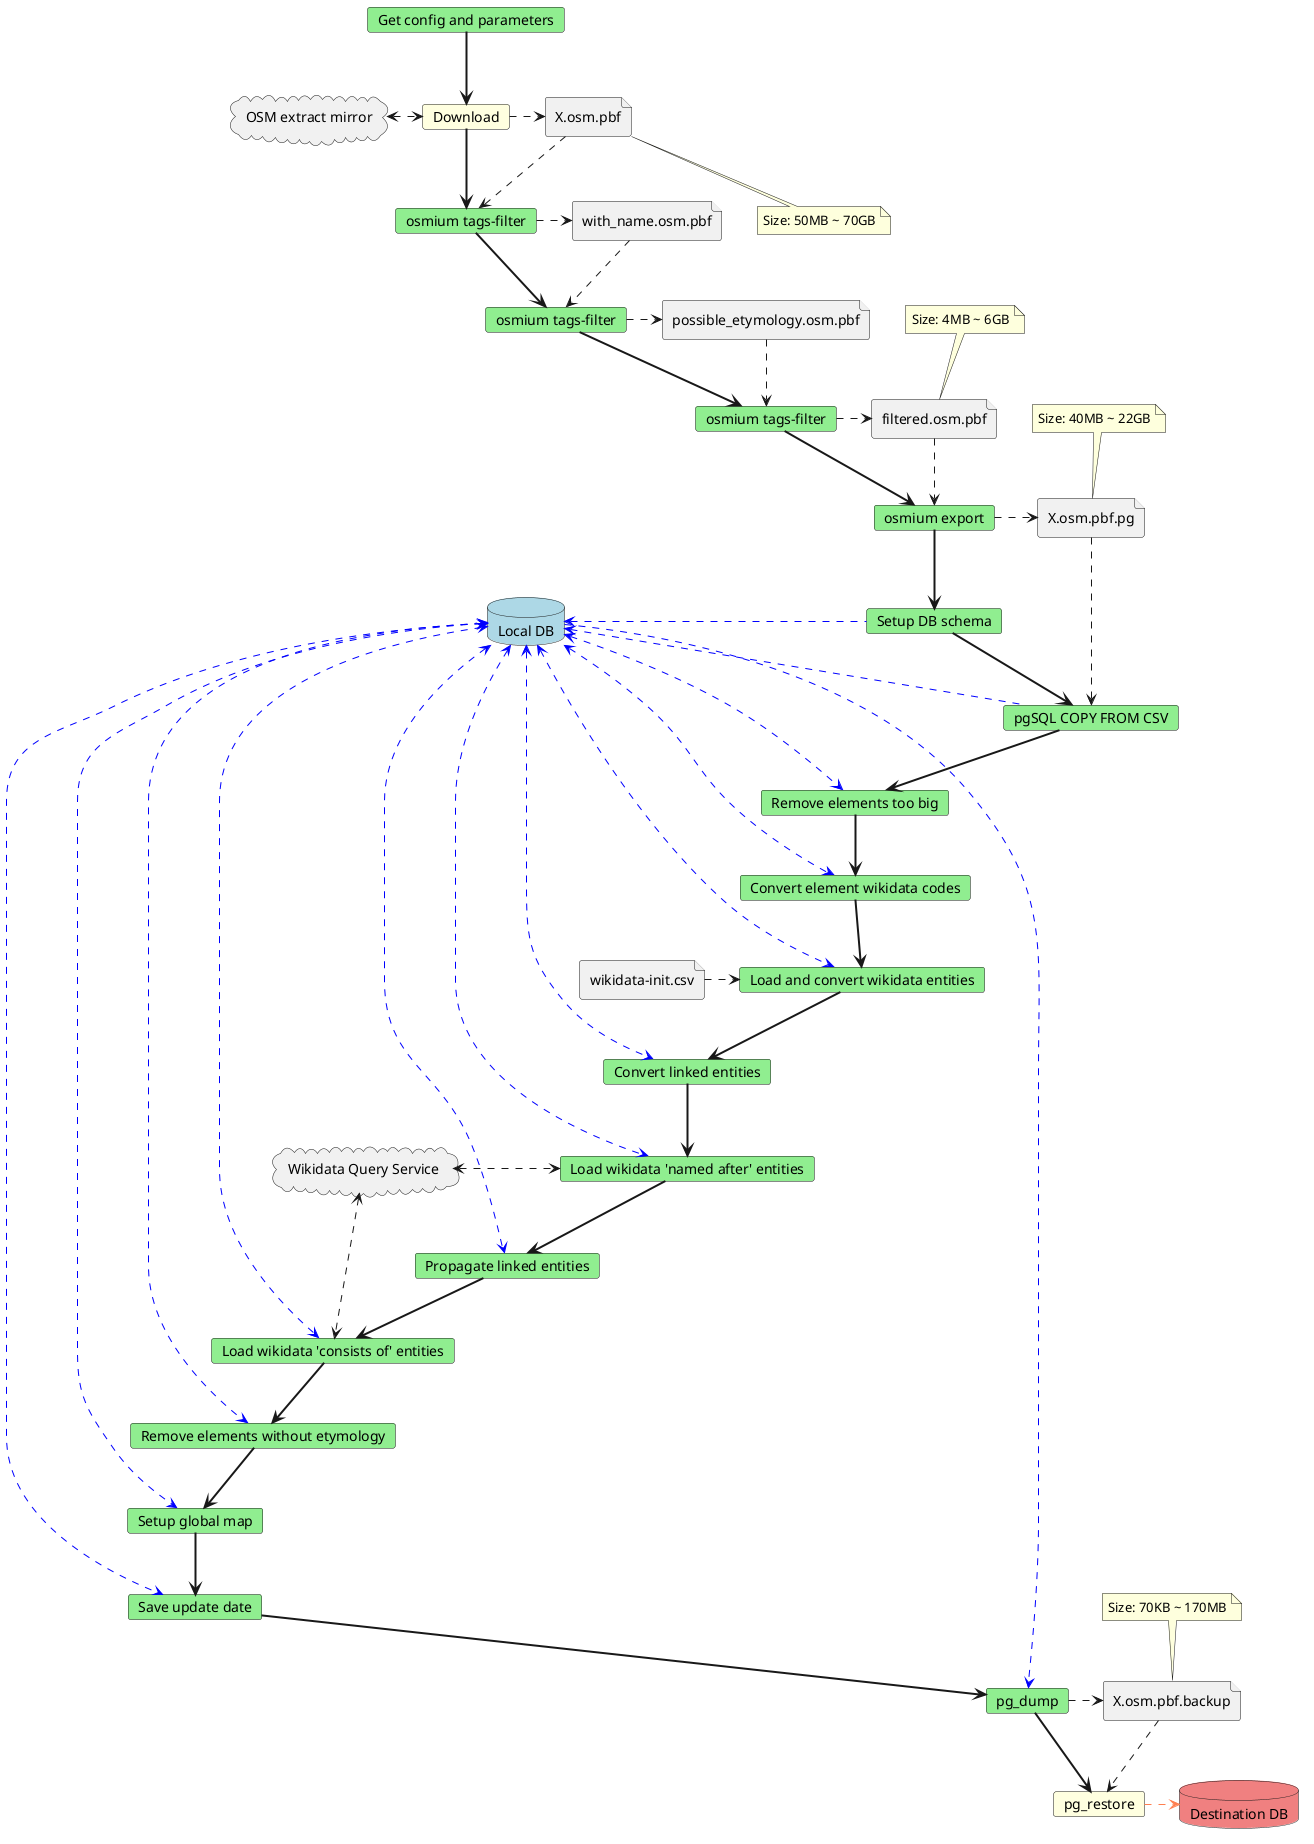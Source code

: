 @startuml db-init

card "Get config and parameters" as param #LightGreen
cloud "OSM extract mirror" as mirror
file X.osm.pbf
card Download #LightYellow
mirror <.> Download
param -[bold]-> Download
Download .> X.osm.pbf

note as xsize
  Size: 50MB ~ 70GB
end note
X.osm.pbf .. xsize

card "osmium tags-filter" as filter1 #LightGreen
file with_name.osm.pbf as file1
X.osm.pbf .> filter1
Download -[bold]-> filter1
filter1 .> file1

card "osmium tags-filter" as filter2 #LightGreen
file possible_etymology.osm.pbf as file2
file1 .> filter2
filter1 -[bold]-> filter2
filter2 .> file2

card "osmium tags-filter" as filter3 #LightGreen
file filtered.osm.pbf as file3
file2 .> filter3
filter2 -[bold]-> filter3
filter3 .> file3

note as 3size
  Size: 4MB ~ 6GB
end note
3size .. file3

card "osmium export" as export #LightGreen
file X.osm.pbf.pg as tsv
file3 .> export
filter3 -[bold]-> export
export .> tsv

note as tsvsize
  Size: 40MB ~ 22GB
end note
tsvsize .. tsv

database "Local DB" as db #LightBlue
card "Setup DB schema" as setup #LightGreen
setup .left.> db #Blue
export -[bold]-> setup

card "pgSQL COPY FROM CSV" as copy #LightGreen
tsv .> copy
setup -[bold]-> copy
copy .left.> db #Blue

card "Remove elements too big" as toobig #LightGreen
toobig <.left.> db #Blue
copy -[bold]-> toobig

card "Convert element wikidata codes" as wdcod #LightGreen
wdcod <.left.> db #Blue
toobig -[bold]-> wdcod

card "Load and convert wikidata entities" as wdent #LightGreen
file "wikidata-init.csv" as csv
csv .> wdent
wdent <.left.> db #Blue
wdcod -[bold]-> wdent

card "Convert linked entities" as ety #LightGreen
ety <.left.> db #Blue
wdent -[bold]-> ety

cloud "Wikidata Query Service" as wd

card "Load wikidata 'named after' entities" as wdnaent #LightGreen
wd <.> wdnaent
wdnaent <.left.> db #Blue
ety -[bold]-> wdnaent

card "Propagate linked entities" as propagate #LightGreen
propagate <.left.> db #Blue
wdnaent -[bold]-> propagate

card "Load wikidata 'consists of' entities" as wdcoent #LightGreen
wd <.> wdcoent
wdcoent <.left.> db #Blue
propagate -[bold]-> wdcoent

card "Remove elements without etymology" as temp #LightGreen
temp <.left.> db #Blue
wdcoent -[bold]-> temp

card "Setup global map" as global #LightGreen
global <.left.> db #Blue
temp -[bold]-> global

card "Save update date" as date #LightGreen
date <.left.> db #Blue
global -[bold]-> date

file X.osm.pbf.backup as backup
card pg_dump #LightGreen
db .> pg_dump #Blue
pg_dump .> backup
date -[bold]-> pg_dump

note as busize
  Size: 70KB ~ 170MB
end note
busize .. backup

database "Destination DB" as destdb #LightCoral
card pg_restore #LightYellow
backup .> pg_restore
pg_restore .> destdb #Coral
pg_dump -[bold]-> pg_restore

@enduml